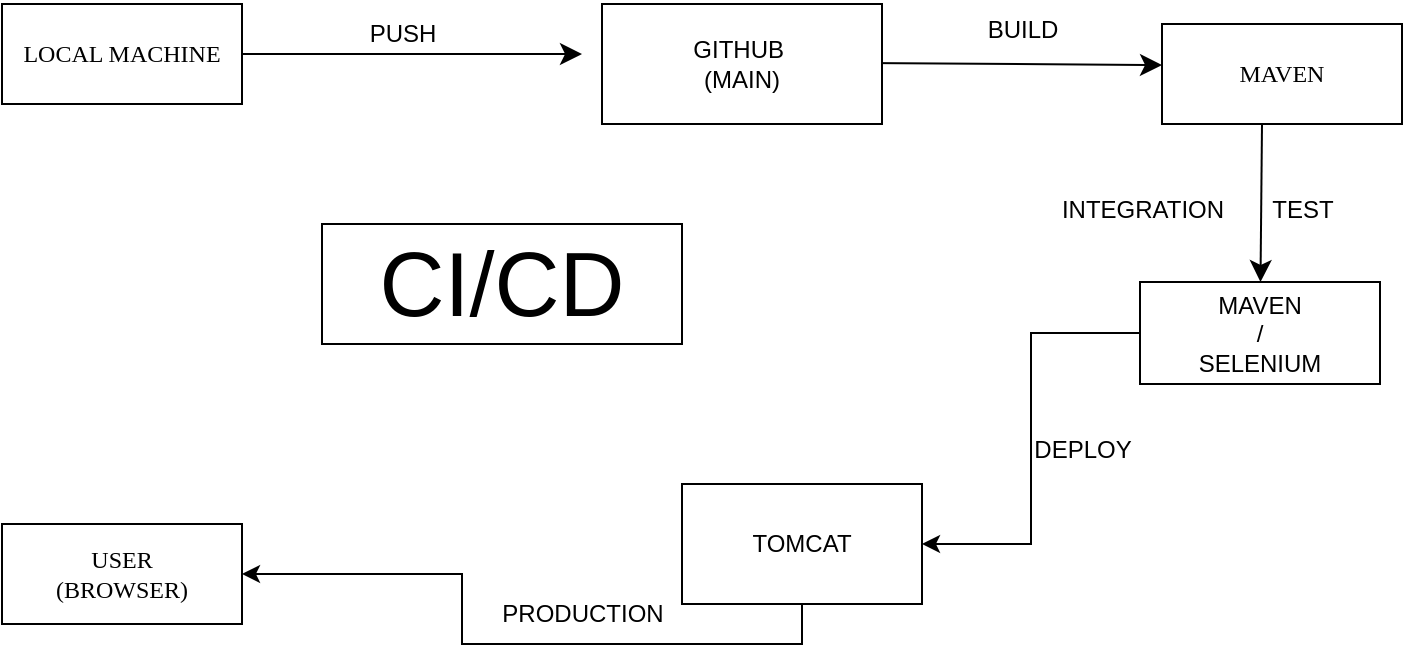 <mxfile version="24.3.1" type="github">
  <diagram name="Page-1" id="52a04d89-c75d-2922-d76d-85b35f80e030">
    <mxGraphModel dx="976" dy="606" grid="1" gridSize="10" guides="1" tooltips="1" connect="1" arrows="1" fold="1" page="1" pageScale="1" pageWidth="1100" pageHeight="850" background="none" math="0" shadow="0">
      <root>
        <mxCell id="0" />
        <mxCell id="1" parent="0" />
        <mxCell id="17472293e6e8944d-29" value="MAVEN" style="whiteSpace=wrap;html=1;rounded=0;shadow=0;comic=0;labelBackgroundColor=none;strokeWidth=1;fontFamily=Verdana;fontSize=12;align=center;" parent="1" vertex="1">
          <mxGeometry x="600" y="90" width="120" height="50" as="geometry" />
        </mxCell>
        <mxCell id="1fdf3b25b50cf41e-27" style="edgeStyle=none;html=1;labelBackgroundColor=none;startFill=0;startSize=8;endFill=1;endSize=8;fontFamily=Verdana;fontSize=12;" parent="1" source="17472293e6e8944d-30" edge="1">
          <mxGeometry relative="1" as="geometry">
            <mxPoint x="310" y="105" as="targetPoint" />
            <Array as="points" />
          </mxGeometry>
        </mxCell>
        <mxCell id="17472293e6e8944d-30" value="LOCAL MACHINE" style="whiteSpace=wrap;html=1;rounded=0;shadow=0;comic=0;labelBackgroundColor=none;strokeWidth=1;fontFamily=Verdana;fontSize=12;align=center;" parent="1" vertex="1">
          <mxGeometry x="20" y="80" width="120" height="50" as="geometry" />
        </mxCell>
        <mxCell id="1fdf3b25b50cf41e-28" style="edgeStyle=none;html=1;labelBackgroundColor=none;startFill=0;startSize=8;endFill=1;endSize=8;fontFamily=Verdana;fontSize=12;" parent="1" edge="1">
          <mxGeometry relative="1" as="geometry">
            <mxPoint x="450" y="109.46" as="sourcePoint" />
            <mxPoint x="600" y="110.531" as="targetPoint" />
          </mxGeometry>
        </mxCell>
        <mxCell id="1fdf3b25b50cf41e-26" value="USER&lt;div&gt;(BROWSER)&lt;/div&gt;" style="whiteSpace=wrap;html=1;rounded=0;shadow=0;comic=0;labelBackgroundColor=none;strokeWidth=1;fontFamily=Verdana;fontSize=12;align=center;" parent="1" vertex="1">
          <mxGeometry x="20" y="340" width="120" height="50" as="geometry" />
        </mxCell>
        <mxCell id="1fdf3b25b50cf41e-36" style="edgeStyle=none;html=1;labelBackgroundColor=none;startFill=0;startSize=8;endFill=1;endSize=8;fontFamily=Verdana;fontSize=12;" parent="1" target="aW_DweHNi2bZDPe8Fey1-6" edge="1">
          <mxGeometry relative="1" as="geometry">
            <mxPoint x="650" y="140" as="sourcePoint" />
            <mxPoint x="650" y="249" as="targetPoint" />
          </mxGeometry>
        </mxCell>
        <mxCell id="aW_DweHNi2bZDPe8Fey1-1" value="GITHUB&amp;nbsp;&lt;div&gt;(MAIN)&lt;/div&gt;" style="rounded=0;whiteSpace=wrap;html=1;" vertex="1" parent="1">
          <mxGeometry x="320" y="80" width="140" height="60" as="geometry" />
        </mxCell>
        <mxCell id="aW_DweHNi2bZDPe8Fey1-7" style="edgeStyle=orthogonalEdgeStyle;rounded=0;orthogonalLoop=1;jettySize=auto;html=1;entryX=1;entryY=0.5;entryDx=0;entryDy=0;" edge="1" parent="1" source="aW_DweHNi2bZDPe8Fey1-6" target="aW_DweHNi2bZDPe8Fey1-8">
          <mxGeometry relative="1" as="geometry">
            <mxPoint x="649" y="310" as="targetPoint" />
          </mxGeometry>
        </mxCell>
        <mxCell id="aW_DweHNi2bZDPe8Fey1-6" value="MAVEN&lt;div&gt;/&lt;/div&gt;&lt;div&gt;SELENIUM&lt;/div&gt;" style="rounded=0;whiteSpace=wrap;html=1;" vertex="1" parent="1">
          <mxGeometry x="589" y="219" width="120" height="51" as="geometry" />
        </mxCell>
        <mxCell id="aW_DweHNi2bZDPe8Fey1-12" style="edgeStyle=orthogonalEdgeStyle;rounded=0;orthogonalLoop=1;jettySize=auto;html=1;exitX=0.5;exitY=1;exitDx=0;exitDy=0;entryX=1;entryY=0.5;entryDx=0;entryDy=0;" edge="1" parent="1" source="aW_DweHNi2bZDPe8Fey1-8" target="1fdf3b25b50cf41e-26">
          <mxGeometry relative="1" as="geometry" />
        </mxCell>
        <mxCell id="aW_DweHNi2bZDPe8Fey1-8" value="TOMCAT" style="rounded=0;whiteSpace=wrap;html=1;" vertex="1" parent="1">
          <mxGeometry x="360" y="320" width="120" height="60" as="geometry" />
        </mxCell>
        <mxCell id="aW_DweHNi2bZDPe8Fey1-9" value="PUSH" style="text;html=1;align=center;verticalAlign=middle;resizable=0;points=[];autosize=1;strokeColor=none;fillColor=none;" vertex="1" parent="1">
          <mxGeometry x="190" y="80" width="60" height="30" as="geometry" />
        </mxCell>
        <mxCell id="aW_DweHNi2bZDPe8Fey1-10" value="BUILD" style="text;html=1;align=center;verticalAlign=middle;resizable=0;points=[];autosize=1;strokeColor=none;fillColor=none;" vertex="1" parent="1">
          <mxGeometry x="500" y="78" width="60" height="30" as="geometry" />
        </mxCell>
        <mxCell id="aW_DweHNi2bZDPe8Fey1-11" value="TEST" style="text;html=1;align=center;verticalAlign=middle;resizable=0;points=[];autosize=1;strokeColor=none;fillColor=none;" vertex="1" parent="1">
          <mxGeometry x="645" y="168" width="50" height="30" as="geometry" />
        </mxCell>
        <mxCell id="aW_DweHNi2bZDPe8Fey1-15" value="&lt;font style=&quot;font-size: 45px;&quot;&gt;CI/CD&lt;/font&gt;" style="rounded=0;whiteSpace=wrap;html=1;" vertex="1" parent="1">
          <mxGeometry x="180" y="190" width="180" height="60" as="geometry" />
        </mxCell>
        <mxCell id="aW_DweHNi2bZDPe8Fey1-16" value="INTEGRATION" style="text;html=1;align=center;verticalAlign=middle;resizable=0;points=[];autosize=1;strokeColor=none;fillColor=none;" vertex="1" parent="1">
          <mxGeometry x="540" y="168" width="100" height="30" as="geometry" />
        </mxCell>
        <mxCell id="aW_DweHNi2bZDPe8Fey1-17" value="DEPLOY" style="text;html=1;align=center;verticalAlign=middle;resizable=0;points=[];autosize=1;strokeColor=none;fillColor=none;" vertex="1" parent="1">
          <mxGeometry x="525" y="288" width="70" height="30" as="geometry" />
        </mxCell>
        <mxCell id="aW_DweHNi2bZDPe8Fey1-19" value="PRODUCTION" style="text;html=1;align=center;verticalAlign=middle;resizable=0;points=[];autosize=1;strokeColor=none;fillColor=none;" vertex="1" parent="1">
          <mxGeometry x="260" y="370" width="100" height="30" as="geometry" />
        </mxCell>
      </root>
    </mxGraphModel>
  </diagram>
</mxfile>

